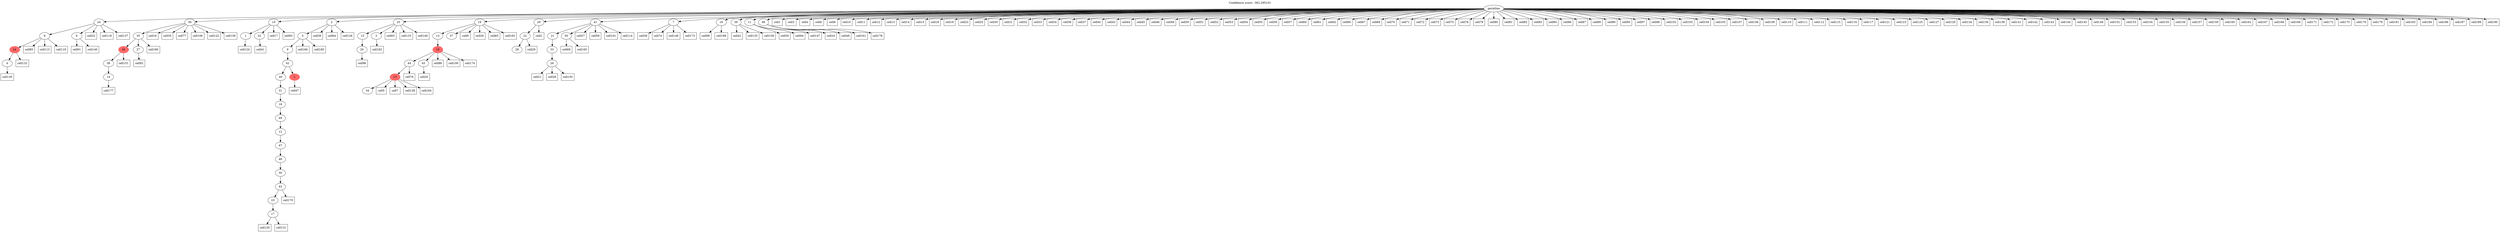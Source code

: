 digraph g {
	"51" -> "52";
	"52" [label="4"];
	"50" -> "51";
	"51" [color=indianred1, style=filled, label="24"];
	"49" -> "50";
	"50" [label="8"];
	"49" -> "53";
	"53" [label="6"];
	"44" -> "45";
	"45" [label="14"];
	"43" -> "44";
	"44" [label="38"];
	"42" -> "43";
	"43" [color=indianred1, style=filled, label="36"];
	"42" -> "46";
	"46" [label="27"];
	"41" -> "42";
	"42" [label="35"];
	"38" -> "39";
	"39" [label="1"];
	"38" -> "40";
	"40" [label="32"];
	"35" -> "36";
	"36" [label="17"];
	"34" -> "35";
	"35" [label="23"];
	"33" -> "34";
	"34" [label="43"];
	"32" -> "33";
	"33" [label="30"];
	"31" -> "32";
	"32" [label="48"];
	"30" -> "31";
	"31" [label="47"];
	"29" -> "30";
	"30" [label="12"];
	"28" -> "29";
	"29" [label="49"];
	"27" -> "28";
	"28" [label="18"];
	"26" -> "27";
	"27" [label="31"];
	"25" -> "26";
	"26" [label="40"];
	"25" -> "37";
	"37" [color=indianred1, style=filled, label="2"];
	"24" -> "25";
	"25" [label="42"];
	"23" -> "24";
	"24" [label="9"];
	"22" -> "23";
	"23" [label="5"];
	"19" -> "20";
	"20" [label="20"];
	"17" -> "18";
	"18" [label="3"];
	"17" -> "19";
	"19" [label="15"];
	"13" -> "14";
	"14" [label="34"];
	"12" -> "13";
	"13" [color=indianred1, style=filled, label="13"];
	"11" -> "12";
	"12" [label="44"];
	"11" -> "15";
	"15" [label="45"];
	"10" -> "11";
	"11" [color=indianred1, style=filled, label="19"];
	"9" -> "10";
	"10" [label="13"];
	"9" -> "16";
	"16" [label="37"];
	"7" -> "8";
	"8" [label="28"];
	"6" -> "7";
	"7" [label="22"];
	"3" -> "4";
	"4" [label="26"];
	"2" -> "3";
	"3" [label="33"];
	"1" -> "2";
	"2" [label="21"];
	"1" -> "5";
	"5" [label="50"];
	"0" -> "1";
	"1" [label="41"];
	"0" -> "6";
	"6" [label="29"];
	"0" -> "9";
	"9" [label="19"];
	"0" -> "17";
	"17" [label="25"];
	"0" -> "21";
	"21" [label="7"];
	"0" -> "22";
	"22" [label="2"];
	"0" -> "38";
	"38" [label="10"];
	"0" -> "41";
	"41" [label="36"];
	"0" -> "47";
	"47" [label="16"];
	"0" -> "48";
	"48" [label="39"];
	"0" -> "49";
	"49" [label="24"];
	"0" -> "54";
	"54" [label="11"];
	"0" -> "55";
	"55" [label="46"];
	"0" [label="germline"];
	"0" -> "cell1";
	"cell1" [shape=box];
	"6" -> "cell2";
	"cell2" [shape=box];
	"0" -> "cell3";
	"cell3" [shape=box];
	"0" -> "cell4";
	"cell4" [shape=box];
	"13" -> "cell5";
	"cell5" [shape=box];
	"0" -> "cell6";
	"cell6" [shape=box];
	"13" -> "cell7";
	"cell7" [shape=box];
	"0" -> "cell8";
	"cell8" [shape=box];
	"9" -> "cell9";
	"cell9" [shape=box];
	"0" -> "cell10";
	"cell10" [shape=box];
	"0" -> "cell11";
	"cell11" [shape=box];
	"0" -> "cell12";
	"cell12" [shape=box];
	"0" -> "cell13";
	"cell13" [shape=box];
	"0" -> "cell14";
	"cell14" [shape=box];
	"0" -> "cell15";
	"cell15" [shape=box];
	"41" -> "cell16";
	"cell16" [shape=box];
	"38" -> "cell17";
	"cell17" [shape=box];
	"0" -> "cell18";
	"cell18" [shape=box];
	"0" -> "cell19";
	"cell19" [shape=box];
	"15" -> "cell20";
	"cell20" [shape=box];
	"4" -> "cell21";
	"cell21" [shape=box];
	"49" -> "cell22";
	"cell22" [shape=box];
	"0" -> "cell23";
	"cell23" [shape=box];
	"55" -> "cell24";
	"cell24" [shape=box];
	"0" -> "cell25";
	"cell25" [shape=box];
	"9" -> "cell26";
	"cell26" [shape=box];
	"1" -> "cell27";
	"cell27" [shape=box];
	"4" -> "cell28";
	"cell28" [shape=box];
	"7" -> "cell29";
	"cell29" [shape=box];
	"0" -> "cell30";
	"cell30" [shape=box];
	"0" -> "cell31";
	"cell31" [shape=box];
	"0" -> "cell32";
	"cell32" [shape=box];
	"0" -> "cell33";
	"cell33" [shape=box];
	"0" -> "cell34";
	"cell34" [shape=box];
	"41" -> "cell35";
	"cell35" [shape=box];
	"0" -> "cell36";
	"cell36" [shape=box];
	"0" -> "cell37";
	"cell37" [shape=box];
	"21" -> "cell38";
	"cell38" [shape=box];
	"22" -> "cell39";
	"cell39" [shape=box];
	"0" -> "cell40";
	"cell40" [shape=box];
	"40" -> "cell41";
	"cell41" [shape=box];
	"48" -> "cell42";
	"cell42" [shape=box];
	"0" -> "cell43";
	"cell43" [shape=box];
	"0" -> "cell44";
	"cell44" [shape=box];
	"0" -> "cell45";
	"cell45" [shape=box];
	"0" -> "cell46";
	"cell46" [shape=box];
	"37" -> "cell47";
	"cell47" [shape=box];
	"55" -> "cell48";
	"cell48" [shape=box];
	"0" -> "cell49";
	"cell49" [shape=box];
	"0" -> "cell50";
	"cell50" [shape=box];
	"0" -> "cell51";
	"cell51" [shape=box];
	"0" -> "cell52";
	"cell52" [shape=box];
	"0" -> "cell53";
	"cell53" [shape=box];
	"0" -> "cell54";
	"cell54" [shape=box];
	"0" -> "cell55";
	"cell55" [shape=box];
	"0" -> "cell56";
	"cell56" [shape=box];
	"0" -> "cell57";
	"cell57" [shape=box];
	"1" -> "cell58";
	"cell58" [shape=box];
	"54" -> "cell59";
	"cell59" [shape=box];
	"0" -> "cell60";
	"cell60" [shape=box];
	"0" -> "cell61";
	"cell61" [shape=box];
	"0" -> "cell62";
	"cell62" [shape=box];
	"17" -> "cell63";
	"cell63" [shape=box];
	"22" -> "cell64";
	"cell64" [shape=box];
	"9" -> "cell65";
	"cell65" [shape=box];
	"0" -> "cell66";
	"cell66" [shape=box];
	"0" -> "cell67";
	"cell67" [shape=box];
	"0" -> "cell68";
	"cell68" [shape=box];
	"5" -> "cell69";
	"cell69" [shape=box];
	"0" -> "cell70";
	"cell70" [shape=box];
	"0" -> "cell71";
	"cell71" [shape=box];
	"0" -> "cell72";
	"cell72" [shape=box];
	"0" -> "cell73";
	"cell73" [shape=box];
	"21" -> "cell74";
	"cell74" [shape=box];
	"0" -> "cell75";
	"cell75" [shape=box];
	"12" -> "cell76";
	"cell76" [shape=box];
	"41" -> "cell77";
	"cell77" [shape=box];
	"0" -> "cell78";
	"cell78" [shape=box];
	"0" -> "cell79";
	"cell79" [shape=box];
	"0" -> "cell80";
	"cell80" [shape=box];
	"0" -> "cell81";
	"cell81" [shape=box];
	"0" -> "cell82";
	"cell82" [shape=box];
	"0" -> "cell83";
	"cell83" [shape=box];
	"0" -> "cell84";
	"cell84" [shape=box];
	"50" -> "cell85";
	"cell85" [shape=box];
	"0" -> "cell86";
	"cell86" [shape=box];
	"0" -> "cell87";
	"cell87" [shape=box];
	"11" -> "cell88";
	"cell88" [shape=box];
	"0" -> "cell89";
	"cell89" [shape=box];
	"0" -> "cell90";
	"cell90" [shape=box];
	"53" -> "cell91";
	"cell91" [shape=box];
	"46" -> "cell92";
	"cell92" [shape=box];
	"38" -> "cell93";
	"cell93" [shape=box];
	"54" -> "cell94";
	"cell94" [shape=box];
	"0" -> "cell95";
	"cell95" [shape=box];
	"20" -> "cell96";
	"cell96" [shape=box];
	"0" -> "cell97";
	"cell97" [shape=box];
	"0" -> "cell98";
	"cell98" [shape=box];
	"47" -> "cell99";
	"cell99" [shape=box];
	"11" -> "cell100";
	"cell100" [shape=box];
	"1" -> "cell101";
	"cell101" [shape=box];
	"0" -> "cell102";
	"cell102" [shape=box];
	"0" -> "cell103";
	"cell103" [shape=box];
	"0" -> "cell104";
	"cell104" [shape=box];
	"0" -> "cell105";
	"cell105" [shape=box];
	"41" -> "cell106";
	"cell106" [shape=box];
	"0" -> "cell107";
	"cell107" [shape=box];
	"0" -> "cell108";
	"cell108" [shape=box];
	"0" -> "cell109";
	"cell109" [shape=box];
	"0" -> "cell110";
	"cell110" [shape=box];
	"0" -> "cell111";
	"cell111" [shape=box];
	"0" -> "cell112";
	"cell112" [shape=box];
	"50" -> "cell113";
	"cell113" [shape=box];
	"1" -> "cell114";
	"cell114" [shape=box];
	"0" -> "cell115";
	"cell115" [shape=box];
	"0" -> "cell116";
	"cell116" [shape=box];
	"0" -> "cell117";
	"cell117" [shape=box];
	"49" -> "cell118";
	"cell118" [shape=box];
	"50" -> "cell119";
	"cell119" [shape=box];
	"36" -> "cell120";
	"cell120" [shape=box];
	"0" -> "cell121";
	"cell121" [shape=box];
	"41" -> "cell122";
	"cell122" [shape=box];
	"0" -> "cell123";
	"cell123" [shape=box];
	"39" -> "cell124";
	"cell124" [shape=box];
	"0" -> "cell125";
	"cell125" [shape=box];
	"22" -> "cell126";
	"cell126" [shape=box];
	"0" -> "cell127";
	"cell127" [shape=box];
	"13" -> "cell128";
	"cell128" [shape=box];
	"0" -> "cell129";
	"cell129" [shape=box];
	"52" -> "cell130";
	"cell130" [shape=box];
	"36" -> "cell131";
	"cell131" [shape=box];
	"51" -> "cell132";
	"cell132" [shape=box];
	"17" -> "cell133";
	"cell133" [shape=box];
	"0" -> "cell134";
	"cell134" [shape=box];
	"48" -> "cell135";
	"cell135" [shape=box];
	"0" -> "cell136";
	"cell136" [shape=box];
	"49" -> "cell137";
	"cell137" [shape=box];
	"0" -> "cell138";
	"cell138" [shape=box];
	"41" -> "cell139";
	"cell139" [shape=box];
	"53" -> "cell140";
	"cell140" [shape=box];
	"0" -> "cell141";
	"cell141" [shape=box];
	"0" -> "cell142";
	"cell142" [shape=box];
	"0" -> "cell143";
	"cell143" [shape=box];
	"0" -> "cell144";
	"cell144" [shape=box];
	"0" -> "cell145";
	"cell145" [shape=box];
	"21" -> "cell146";
	"cell146" [shape=box];
	"54" -> "cell147";
	"cell147" [shape=box];
	"0" -> "cell148";
	"cell148" [shape=box];
	"17" -> "cell149";
	"cell149" [shape=box];
	"4" -> "cell150";
	"cell150" [shape=box];
	"43" -> "cell151";
	"cell151" [shape=box];
	"0" -> "cell152";
	"cell152" [shape=box];
	"0" -> "cell153";
	"cell153" [shape=box];
	"0" -> "cell154";
	"cell154" [shape=box];
	"0" -> "cell155";
	"cell155" [shape=box];
	"0" -> "cell156";
	"cell156" [shape=box];
	"0" -> "cell157";
	"cell157" [shape=box];
	"48" -> "cell158";
	"cell158" [shape=box];
	"0" -> "cell159";
	"cell159" [shape=box];
	"0" -> "cell160";
	"cell160" [shape=box];
	"55" -> "cell161";
	"cell161" [shape=box];
	"0" -> "cell162";
	"cell162" [shape=box];
	"9" -> "cell163";
	"cell163" [shape=box];
	"13" -> "cell164";
	"cell164" [shape=box];
	"5" -> "cell165";
	"cell165" [shape=box];
	"23" -> "cell166";
	"cell166" [shape=box];
	"0" -> "cell167";
	"cell167" [shape=box];
	"0" -> "cell168";
	"cell168" [shape=box];
	"0" -> "cell169";
	"cell169" [shape=box];
	"34" -> "cell170";
	"cell170" [shape=box];
	"0" -> "cell171";
	"cell171" [shape=box];
	"0" -> "cell172";
	"cell172" [shape=box];
	"21" -> "cell173";
	"cell173" [shape=box];
	"11" -> "cell174";
	"cell174" [shape=box];
	"0" -> "cell175";
	"cell175" [shape=box];
	"0" -> "cell176";
	"cell176" [shape=box];
	"45" -> "cell177";
	"cell177" [shape=box];
	"55" -> "cell178";
	"cell178" [shape=box];
	"0" -> "cell179";
	"cell179" [shape=box];
	"42" -> "cell180";
	"cell180" [shape=box];
	"0" -> "cell181";
	"cell181" [shape=box];
	"18" -> "cell182";
	"cell182" [shape=box];
	"0" -> "cell183";
	"cell183" [shape=box];
	"0" -> "cell184";
	"cell184" [shape=box];
	"23" -> "cell185";
	"cell185" [shape=box];
	"0" -> "cell186";
	"cell186" [shape=box];
	"0" -> "cell187";
	"cell187" [shape=box];
	"47" -> "cell188";
	"cell188" [shape=box];
	"0" -> "cell189";
	"cell189" [shape=box];
	"0" -> "cell190";
	"cell190" [shape=box];
	labelloc="t";
	label="Confidence score: -362.295101";
}
